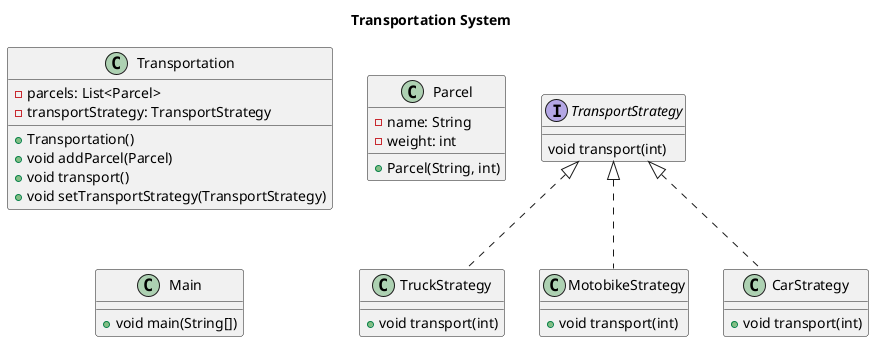 @startuml CD

title "Transportation System"

class Transportation {
	- parcels: List<Parcel>
	- transportStrategy: TransportStrategy
	+ Transportation()
	+ void addParcel(Parcel)
	+ void transport()
	+ void setTransportStrategy(TransportStrategy)
}

class Parcel {
	- name: String
	- weight: int
	+ Parcel(String, int)
}

interface TransportStrategy {
	void transport(int)
}

class TruckStrategy{
	+ void transport(int)
}

class MotobikeStrategy {
	+ void transport(int)
}

class CarStrategy {
	+ void transport(int)
}

class Main {
	+ void main(String[])
}

TransportStrategy <|.. TruckStrategy
TransportStrategy <|.. MotobikeStrategy
TransportStrategy <|.. CarStrategy

@enduml

